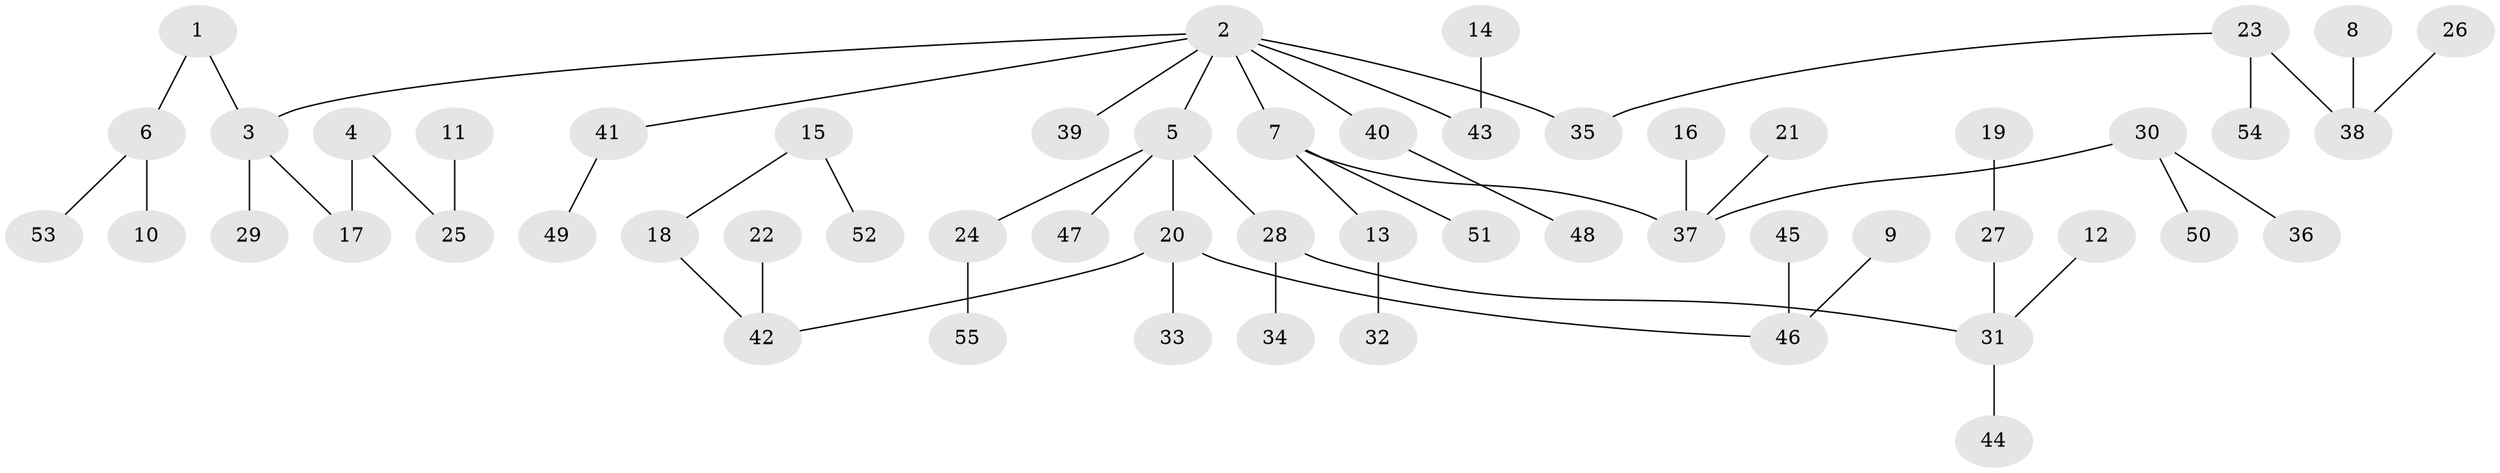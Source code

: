 // original degree distribution, {3: 0.11009174311926606, 4: 0.05504587155963303, 7: 0.009174311926605505, 5: 0.05504587155963303, 2: 0.27522935779816515, 6: 0.009174311926605505, 1: 0.48623853211009177}
// Generated by graph-tools (version 1.1) at 2025/50/03/09/25 03:50:15]
// undirected, 55 vertices, 54 edges
graph export_dot {
graph [start="1"]
  node [color=gray90,style=filled];
  1;
  2;
  3;
  4;
  5;
  6;
  7;
  8;
  9;
  10;
  11;
  12;
  13;
  14;
  15;
  16;
  17;
  18;
  19;
  20;
  21;
  22;
  23;
  24;
  25;
  26;
  27;
  28;
  29;
  30;
  31;
  32;
  33;
  34;
  35;
  36;
  37;
  38;
  39;
  40;
  41;
  42;
  43;
  44;
  45;
  46;
  47;
  48;
  49;
  50;
  51;
  52;
  53;
  54;
  55;
  1 -- 3 [weight=1.0];
  1 -- 6 [weight=1.0];
  2 -- 3 [weight=1.0];
  2 -- 5 [weight=1.0];
  2 -- 7 [weight=1.0];
  2 -- 35 [weight=1.0];
  2 -- 39 [weight=1.0];
  2 -- 40 [weight=1.0];
  2 -- 41 [weight=1.0];
  2 -- 43 [weight=1.0];
  3 -- 17 [weight=1.0];
  3 -- 29 [weight=1.0];
  4 -- 17 [weight=1.0];
  4 -- 25 [weight=1.0];
  5 -- 20 [weight=1.0];
  5 -- 24 [weight=1.0];
  5 -- 28 [weight=1.0];
  5 -- 47 [weight=1.0];
  6 -- 10 [weight=1.0];
  6 -- 53 [weight=1.0];
  7 -- 13 [weight=1.0];
  7 -- 37 [weight=1.0];
  7 -- 51 [weight=1.0];
  8 -- 38 [weight=1.0];
  9 -- 46 [weight=1.0];
  11 -- 25 [weight=1.0];
  12 -- 31 [weight=1.0];
  13 -- 32 [weight=1.0];
  14 -- 43 [weight=1.0];
  15 -- 18 [weight=1.0];
  15 -- 52 [weight=1.0];
  16 -- 37 [weight=1.0];
  18 -- 42 [weight=1.0];
  19 -- 27 [weight=1.0];
  20 -- 33 [weight=1.0];
  20 -- 42 [weight=1.0];
  20 -- 46 [weight=1.0];
  21 -- 37 [weight=1.0];
  22 -- 42 [weight=1.0];
  23 -- 35 [weight=1.0];
  23 -- 38 [weight=1.0];
  23 -- 54 [weight=1.0];
  24 -- 55 [weight=1.0];
  26 -- 38 [weight=1.0];
  27 -- 31 [weight=1.0];
  28 -- 31 [weight=1.0];
  28 -- 34 [weight=1.0];
  30 -- 36 [weight=1.0];
  30 -- 37 [weight=1.0];
  30 -- 50 [weight=1.0];
  31 -- 44 [weight=1.0];
  40 -- 48 [weight=1.0];
  41 -- 49 [weight=1.0];
  45 -- 46 [weight=1.0];
}
